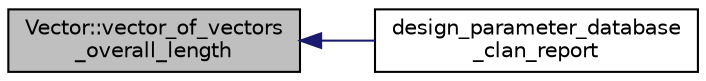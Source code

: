 digraph "Vector::vector_of_vectors_overall_length"
{
  edge [fontname="Helvetica",fontsize="10",labelfontname="Helvetica",labelfontsize="10"];
  node [fontname="Helvetica",fontsize="10",shape=record];
  rankdir="LR";
  Node6688 [label="Vector::vector_of_vectors\l_overall_length",height=0.2,width=0.4,color="black", fillcolor="grey75", style="filled", fontcolor="black"];
  Node6688 -> Node6689 [dir="back",color="midnightblue",fontsize="10",style="solid",fontname="Helvetica"];
  Node6689 [label="design_parameter_database\l_clan_report",height=0.2,width=0.4,color="black", fillcolor="white", style="filled",URL="$d9/d60/discreta_8h.html#a744595779bda605193b61d01d79ad981"];
}
